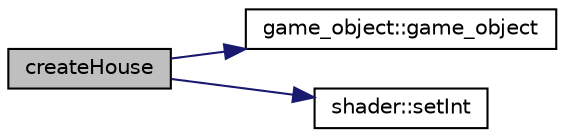 digraph "createHouse"
{
  edge [fontname="Helvetica",fontsize="10",labelfontname="Helvetica",labelfontsize="10"];
  node [fontname="Helvetica",fontsize="10",shape=record];
  rankdir="LR";
  Node4 [label="createHouse",height=0.2,width=0.4,color="black", fillcolor="grey75", style="filled", fontcolor="black"];
  Node4 -> Node5 [color="midnightblue",fontsize="10",style="solid",fontname="Helvetica"];
  Node5 [label="game_object::game_object",height=0.2,width=0.4,color="black", fillcolor="white", style="filled",URL="$classgame__object.html#a58895a96a0691163676878a26f8dfd8e",tooltip="Construct a new game object object. "];
  Node4 -> Node6 [color="midnightblue",fontsize="10",style="solid",fontname="Helvetica"];
  Node6 [label="shader::setInt",height=0.2,width=0.4,color="black", fillcolor="white", style="filled",URL="$classshader.html#a96125bbfeca28ec5fe01217a8249044c",tooltip="The setInt functions set a uniform vector of the shader to given values. "];
}
